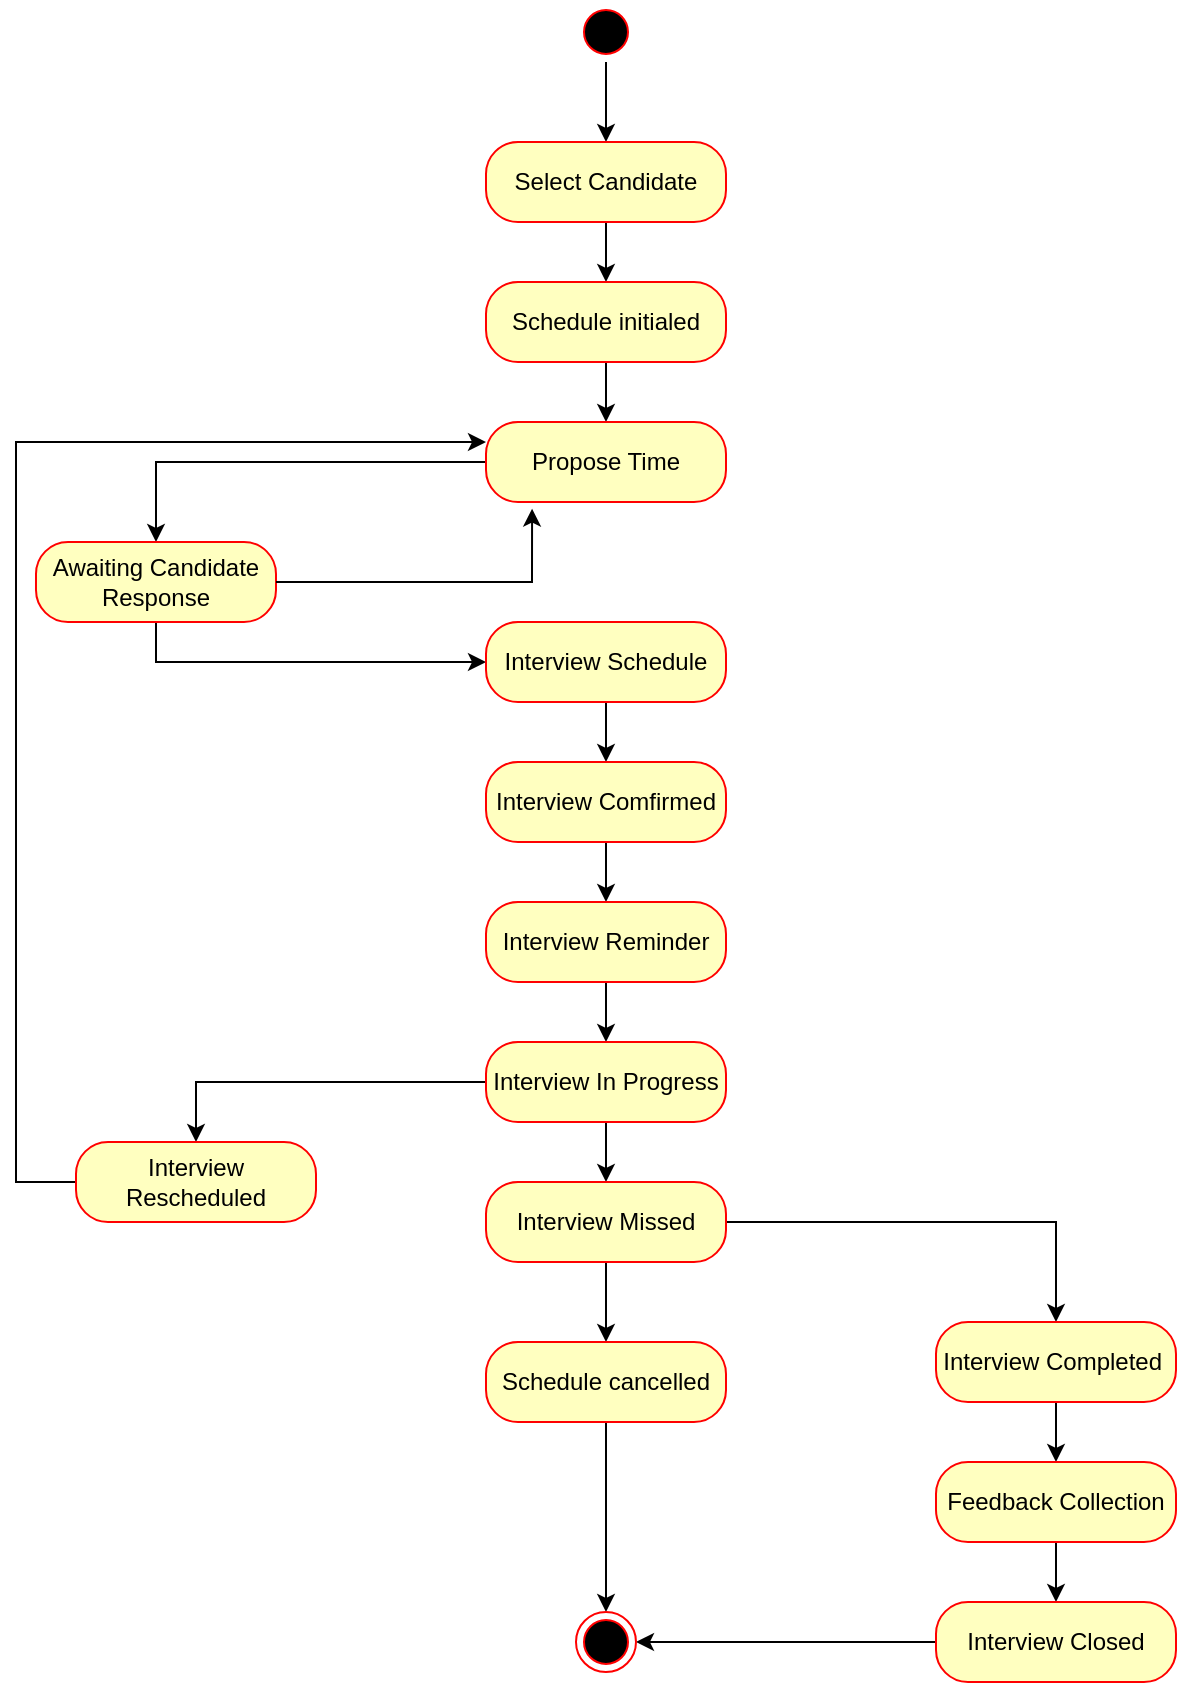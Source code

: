<mxfile version="26.2.2">
  <diagram name="Page-1" id="2YBvvXClWsGukQMizWep">
    <mxGraphModel dx="788" dy="524" grid="1" gridSize="10" guides="1" tooltips="1" connect="1" arrows="1" fold="1" page="1" pageScale="1" pageWidth="850" pageHeight="1100" math="0" shadow="0">
      <root>
        <mxCell id="0" />
        <mxCell id="1" parent="0" />
        <mxCell id="BdDpldYXX329yaV_zrdA-5" style="edgeStyle=orthogonalEdgeStyle;rounded=0;orthogonalLoop=1;jettySize=auto;html=1;exitX=0.5;exitY=1;exitDx=0;exitDy=0;" edge="1" parent="1" source="BdDpldYXX329yaV_zrdA-1">
          <mxGeometry relative="1" as="geometry">
            <mxPoint x="375" y="170" as="targetPoint" />
          </mxGeometry>
        </mxCell>
        <mxCell id="BdDpldYXX329yaV_zrdA-1" value="" style="ellipse;html=1;shape=startState;fillColor=#000000;strokeColor=#ff0000;" vertex="1" parent="1">
          <mxGeometry x="360" y="100" width="30" height="30" as="geometry" />
        </mxCell>
        <mxCell id="BdDpldYXX329yaV_zrdA-6" style="edgeStyle=orthogonalEdgeStyle;rounded=0;orthogonalLoop=1;jettySize=auto;html=1;exitX=0.5;exitY=1;exitDx=0;exitDy=0;" edge="1" parent="1" source="BdDpldYXX329yaV_zrdA-3">
          <mxGeometry relative="1" as="geometry">
            <mxPoint x="375" y="210" as="targetPoint" />
          </mxGeometry>
        </mxCell>
        <mxCell id="BdDpldYXX329yaV_zrdA-8" style="edgeStyle=orthogonalEdgeStyle;rounded=0;orthogonalLoop=1;jettySize=auto;html=1;exitX=0.5;exitY=1;exitDx=0;exitDy=0;" edge="1" parent="1" source="BdDpldYXX329yaV_zrdA-3" target="BdDpldYXX329yaV_zrdA-9">
          <mxGeometry relative="1" as="geometry">
            <mxPoint x="375" y="250" as="targetPoint" />
          </mxGeometry>
        </mxCell>
        <mxCell id="BdDpldYXX329yaV_zrdA-3" value="Select Candidate" style="rounded=1;whiteSpace=wrap;html=1;arcSize=40;fontColor=#000000;fillColor=#ffffc0;strokeColor=#ff0000;" vertex="1" parent="1">
          <mxGeometry x="315" y="170" width="120" height="40" as="geometry" />
        </mxCell>
        <mxCell id="BdDpldYXX329yaV_zrdA-10" style="edgeStyle=orthogonalEdgeStyle;rounded=0;orthogonalLoop=1;jettySize=auto;html=1;exitX=0.5;exitY=1;exitDx=0;exitDy=0;" edge="1" parent="1" source="BdDpldYXX329yaV_zrdA-9" target="BdDpldYXX329yaV_zrdA-11">
          <mxGeometry relative="1" as="geometry">
            <mxPoint x="375" y="320" as="targetPoint" />
          </mxGeometry>
        </mxCell>
        <mxCell id="BdDpldYXX329yaV_zrdA-9" value="Schedule initialed" style="rounded=1;whiteSpace=wrap;html=1;arcSize=40;fontColor=#000000;fillColor=#ffffc0;strokeColor=#ff0000;" vertex="1" parent="1">
          <mxGeometry x="315" y="240" width="120" height="40" as="geometry" />
        </mxCell>
        <mxCell id="BdDpldYXX329yaV_zrdA-12" style="edgeStyle=orthogonalEdgeStyle;rounded=0;orthogonalLoop=1;jettySize=auto;html=1;exitX=0;exitY=0.5;exitDx=0;exitDy=0;" edge="1" parent="1" source="BdDpldYXX329yaV_zrdA-11" target="BdDpldYXX329yaV_zrdA-13">
          <mxGeometry relative="1" as="geometry">
            <mxPoint x="190" y="360" as="targetPoint" />
          </mxGeometry>
        </mxCell>
        <mxCell id="BdDpldYXX329yaV_zrdA-11" value="Propose Time" style="rounded=1;whiteSpace=wrap;html=1;arcSize=40;fontColor=#000000;fillColor=#ffffc0;strokeColor=#ff0000;" vertex="1" parent="1">
          <mxGeometry x="315" y="310" width="120" height="40" as="geometry" />
        </mxCell>
        <mxCell id="BdDpldYXX329yaV_zrdA-17" style="edgeStyle=orthogonalEdgeStyle;rounded=0;orthogonalLoop=1;jettySize=auto;html=1;exitX=0.5;exitY=1;exitDx=0;exitDy=0;" edge="1" parent="1" source="BdDpldYXX329yaV_zrdA-13" target="BdDpldYXX329yaV_zrdA-18">
          <mxGeometry relative="1" as="geometry">
            <mxPoint x="380" y="470" as="targetPoint" />
          </mxGeometry>
        </mxCell>
        <mxCell id="BdDpldYXX329yaV_zrdA-13" value="Awaiting Candidate Response" style="rounded=1;whiteSpace=wrap;html=1;arcSize=40;fontColor=#000000;fillColor=#ffffc0;strokeColor=#ff0000;" vertex="1" parent="1">
          <mxGeometry x="90" y="370" width="120" height="40" as="geometry" />
        </mxCell>
        <mxCell id="BdDpldYXX329yaV_zrdA-15" style="edgeStyle=orthogonalEdgeStyle;rounded=0;orthogonalLoop=1;jettySize=auto;html=1;exitX=1;exitY=0.5;exitDx=0;exitDy=0;entryX=0.192;entryY=1.083;entryDx=0;entryDy=0;entryPerimeter=0;" edge="1" parent="1" source="BdDpldYXX329yaV_zrdA-13" target="BdDpldYXX329yaV_zrdA-11">
          <mxGeometry relative="1" as="geometry" />
        </mxCell>
        <mxCell id="BdDpldYXX329yaV_zrdA-19" style="edgeStyle=orthogonalEdgeStyle;rounded=0;orthogonalLoop=1;jettySize=auto;html=1;exitX=0.5;exitY=1;exitDx=0;exitDy=0;" edge="1" parent="1" source="BdDpldYXX329yaV_zrdA-18" target="BdDpldYXX329yaV_zrdA-20">
          <mxGeometry relative="1" as="geometry">
            <mxPoint x="375" y="490" as="targetPoint" />
          </mxGeometry>
        </mxCell>
        <mxCell id="BdDpldYXX329yaV_zrdA-18" value="Interview Schedule" style="rounded=1;whiteSpace=wrap;html=1;arcSize=40;fontColor=#000000;fillColor=#ffffc0;strokeColor=#ff0000;" vertex="1" parent="1">
          <mxGeometry x="315" y="410" width="120" height="40" as="geometry" />
        </mxCell>
        <mxCell id="BdDpldYXX329yaV_zrdA-21" style="edgeStyle=orthogonalEdgeStyle;rounded=0;orthogonalLoop=1;jettySize=auto;html=1;exitX=0.5;exitY=1;exitDx=0;exitDy=0;" edge="1" parent="1" source="BdDpldYXX329yaV_zrdA-20" target="BdDpldYXX329yaV_zrdA-22">
          <mxGeometry relative="1" as="geometry">
            <mxPoint x="375" y="580" as="targetPoint" />
          </mxGeometry>
        </mxCell>
        <mxCell id="BdDpldYXX329yaV_zrdA-20" value="Interview Comfirmed" style="rounded=1;whiteSpace=wrap;html=1;arcSize=40;fontColor=#000000;fillColor=#ffffc0;strokeColor=#ff0000;" vertex="1" parent="1">
          <mxGeometry x="315" y="480" width="120" height="40" as="geometry" />
        </mxCell>
        <mxCell id="BdDpldYXX329yaV_zrdA-23" style="edgeStyle=orthogonalEdgeStyle;rounded=0;orthogonalLoop=1;jettySize=auto;html=1;exitX=0.5;exitY=1;exitDx=0;exitDy=0;" edge="1" parent="1" source="BdDpldYXX329yaV_zrdA-22" target="BdDpldYXX329yaV_zrdA-24">
          <mxGeometry relative="1" as="geometry">
            <mxPoint x="375" y="640" as="targetPoint" />
          </mxGeometry>
        </mxCell>
        <mxCell id="BdDpldYXX329yaV_zrdA-22" value="Interview Reminder" style="rounded=1;whiteSpace=wrap;html=1;arcSize=40;fontColor=#000000;fillColor=#ffffc0;strokeColor=#ff0000;" vertex="1" parent="1">
          <mxGeometry x="315" y="550" width="120" height="40" as="geometry" />
        </mxCell>
        <mxCell id="BdDpldYXX329yaV_zrdA-28" style="edgeStyle=orthogonalEdgeStyle;rounded=0;orthogonalLoop=1;jettySize=auto;html=1;exitX=0;exitY=0.5;exitDx=0;exitDy=0;" edge="1" parent="1" source="BdDpldYXX329yaV_zrdA-24" target="BdDpldYXX329yaV_zrdA-29">
          <mxGeometry relative="1" as="geometry">
            <mxPoint x="190" y="670" as="targetPoint" />
          </mxGeometry>
        </mxCell>
        <mxCell id="BdDpldYXX329yaV_zrdA-31" style="edgeStyle=orthogonalEdgeStyle;rounded=0;orthogonalLoop=1;jettySize=auto;html=1;exitX=0.5;exitY=1;exitDx=0;exitDy=0;" edge="1" parent="1" source="BdDpldYXX329yaV_zrdA-24" target="BdDpldYXX329yaV_zrdA-32">
          <mxGeometry relative="1" as="geometry">
            <mxPoint x="375" y="710" as="targetPoint" />
          </mxGeometry>
        </mxCell>
        <mxCell id="BdDpldYXX329yaV_zrdA-24" value="Interview In Progress" style="rounded=1;whiteSpace=wrap;html=1;arcSize=40;fontColor=#000000;fillColor=#ffffc0;strokeColor=#ff0000;" vertex="1" parent="1">
          <mxGeometry x="315" y="620" width="120" height="40" as="geometry" />
        </mxCell>
        <mxCell id="BdDpldYXX329yaV_zrdA-30" style="edgeStyle=orthogonalEdgeStyle;rounded=0;orthogonalLoop=1;jettySize=auto;html=1;exitX=0;exitY=0.5;exitDx=0;exitDy=0;entryX=0;entryY=0.25;entryDx=0;entryDy=0;" edge="1" parent="1" source="BdDpldYXX329yaV_zrdA-29" target="BdDpldYXX329yaV_zrdA-11">
          <mxGeometry relative="1" as="geometry">
            <Array as="points">
              <mxPoint x="80" y="690" />
              <mxPoint x="80" y="320" />
            </Array>
          </mxGeometry>
        </mxCell>
        <mxCell id="BdDpldYXX329yaV_zrdA-29" value="Interview Rescheduled" style="rounded=1;whiteSpace=wrap;html=1;arcSize=40;fontColor=#000000;fillColor=#ffffc0;strokeColor=#ff0000;" vertex="1" parent="1">
          <mxGeometry x="110" y="670" width="120" height="40" as="geometry" />
        </mxCell>
        <mxCell id="BdDpldYXX329yaV_zrdA-33" style="edgeStyle=orthogonalEdgeStyle;rounded=0;orthogonalLoop=1;jettySize=auto;html=1;exitX=0.5;exitY=1;exitDx=0;exitDy=0;" edge="1" parent="1" source="BdDpldYXX329yaV_zrdA-32" target="BdDpldYXX329yaV_zrdA-34">
          <mxGeometry relative="1" as="geometry">
            <mxPoint x="375" y="770" as="targetPoint" />
          </mxGeometry>
        </mxCell>
        <mxCell id="BdDpldYXX329yaV_zrdA-35" style="edgeStyle=orthogonalEdgeStyle;rounded=0;orthogonalLoop=1;jettySize=auto;html=1;exitX=1;exitY=0.5;exitDx=0;exitDy=0;" edge="1" parent="1" source="BdDpldYXX329yaV_zrdA-32" target="BdDpldYXX329yaV_zrdA-36">
          <mxGeometry relative="1" as="geometry">
            <mxPoint x="580" y="750" as="targetPoint" />
          </mxGeometry>
        </mxCell>
        <mxCell id="BdDpldYXX329yaV_zrdA-32" value="Interview Missed" style="rounded=1;whiteSpace=wrap;html=1;arcSize=40;fontColor=#000000;fillColor=#ffffc0;strokeColor=#ff0000;" vertex="1" parent="1">
          <mxGeometry x="315" y="690" width="120" height="40" as="geometry" />
        </mxCell>
        <mxCell id="BdDpldYXX329yaV_zrdA-41" style="edgeStyle=orthogonalEdgeStyle;rounded=0;orthogonalLoop=1;jettySize=auto;html=1;exitX=0.5;exitY=1;exitDx=0;exitDy=0;" edge="1" parent="1" source="BdDpldYXX329yaV_zrdA-34" target="BdDpldYXX329yaV_zrdA-42">
          <mxGeometry relative="1" as="geometry">
            <mxPoint x="375" y="950" as="targetPoint" />
          </mxGeometry>
        </mxCell>
        <mxCell id="BdDpldYXX329yaV_zrdA-34" value="Schedule cancelled" style="rounded=1;whiteSpace=wrap;html=1;arcSize=40;fontColor=#000000;fillColor=#ffffc0;strokeColor=#ff0000;" vertex="1" parent="1">
          <mxGeometry x="315" y="770" width="120" height="40" as="geometry" />
        </mxCell>
        <mxCell id="BdDpldYXX329yaV_zrdA-37" style="edgeStyle=orthogonalEdgeStyle;rounded=0;orthogonalLoop=1;jettySize=auto;html=1;exitX=0.5;exitY=1;exitDx=0;exitDy=0;" edge="1" parent="1" source="BdDpldYXX329yaV_zrdA-36" target="BdDpldYXX329yaV_zrdA-38">
          <mxGeometry relative="1" as="geometry">
            <mxPoint x="600" y="850" as="targetPoint" />
          </mxGeometry>
        </mxCell>
        <mxCell id="BdDpldYXX329yaV_zrdA-36" value="Interview Completed&amp;nbsp;" style="rounded=1;whiteSpace=wrap;html=1;arcSize=40;fontColor=#000000;fillColor=#ffffc0;strokeColor=#ff0000;" vertex="1" parent="1">
          <mxGeometry x="540" y="760" width="120" height="40" as="geometry" />
        </mxCell>
        <mxCell id="BdDpldYXX329yaV_zrdA-39" style="edgeStyle=orthogonalEdgeStyle;rounded=0;orthogonalLoop=1;jettySize=auto;html=1;exitX=0.5;exitY=1;exitDx=0;exitDy=0;" edge="1" parent="1" source="BdDpldYXX329yaV_zrdA-38" target="BdDpldYXX329yaV_zrdA-40">
          <mxGeometry relative="1" as="geometry">
            <mxPoint x="600" y="910" as="targetPoint" />
          </mxGeometry>
        </mxCell>
        <mxCell id="BdDpldYXX329yaV_zrdA-38" value="Feedback Collection" style="rounded=1;whiteSpace=wrap;html=1;arcSize=40;fontColor=#000000;fillColor=#ffffc0;strokeColor=#ff0000;" vertex="1" parent="1">
          <mxGeometry x="540" y="830" width="120" height="40" as="geometry" />
        </mxCell>
        <mxCell id="BdDpldYXX329yaV_zrdA-43" style="edgeStyle=orthogonalEdgeStyle;rounded=0;orthogonalLoop=1;jettySize=auto;html=1;exitX=0;exitY=0.5;exitDx=0;exitDy=0;entryX=1;entryY=0.5;entryDx=0;entryDy=0;" edge="1" parent="1" source="BdDpldYXX329yaV_zrdA-40" target="BdDpldYXX329yaV_zrdA-42">
          <mxGeometry relative="1" as="geometry" />
        </mxCell>
        <mxCell id="BdDpldYXX329yaV_zrdA-40" value="Interview Closed" style="rounded=1;whiteSpace=wrap;html=1;arcSize=40;fontColor=#000000;fillColor=#ffffc0;strokeColor=#ff0000;" vertex="1" parent="1">
          <mxGeometry x="540" y="900" width="120" height="40" as="geometry" />
        </mxCell>
        <mxCell id="BdDpldYXX329yaV_zrdA-42" value="" style="ellipse;html=1;shape=endState;fillColor=#000000;strokeColor=#ff0000;" vertex="1" parent="1">
          <mxGeometry x="360" y="905" width="30" height="30" as="geometry" />
        </mxCell>
      </root>
    </mxGraphModel>
  </diagram>
</mxfile>

